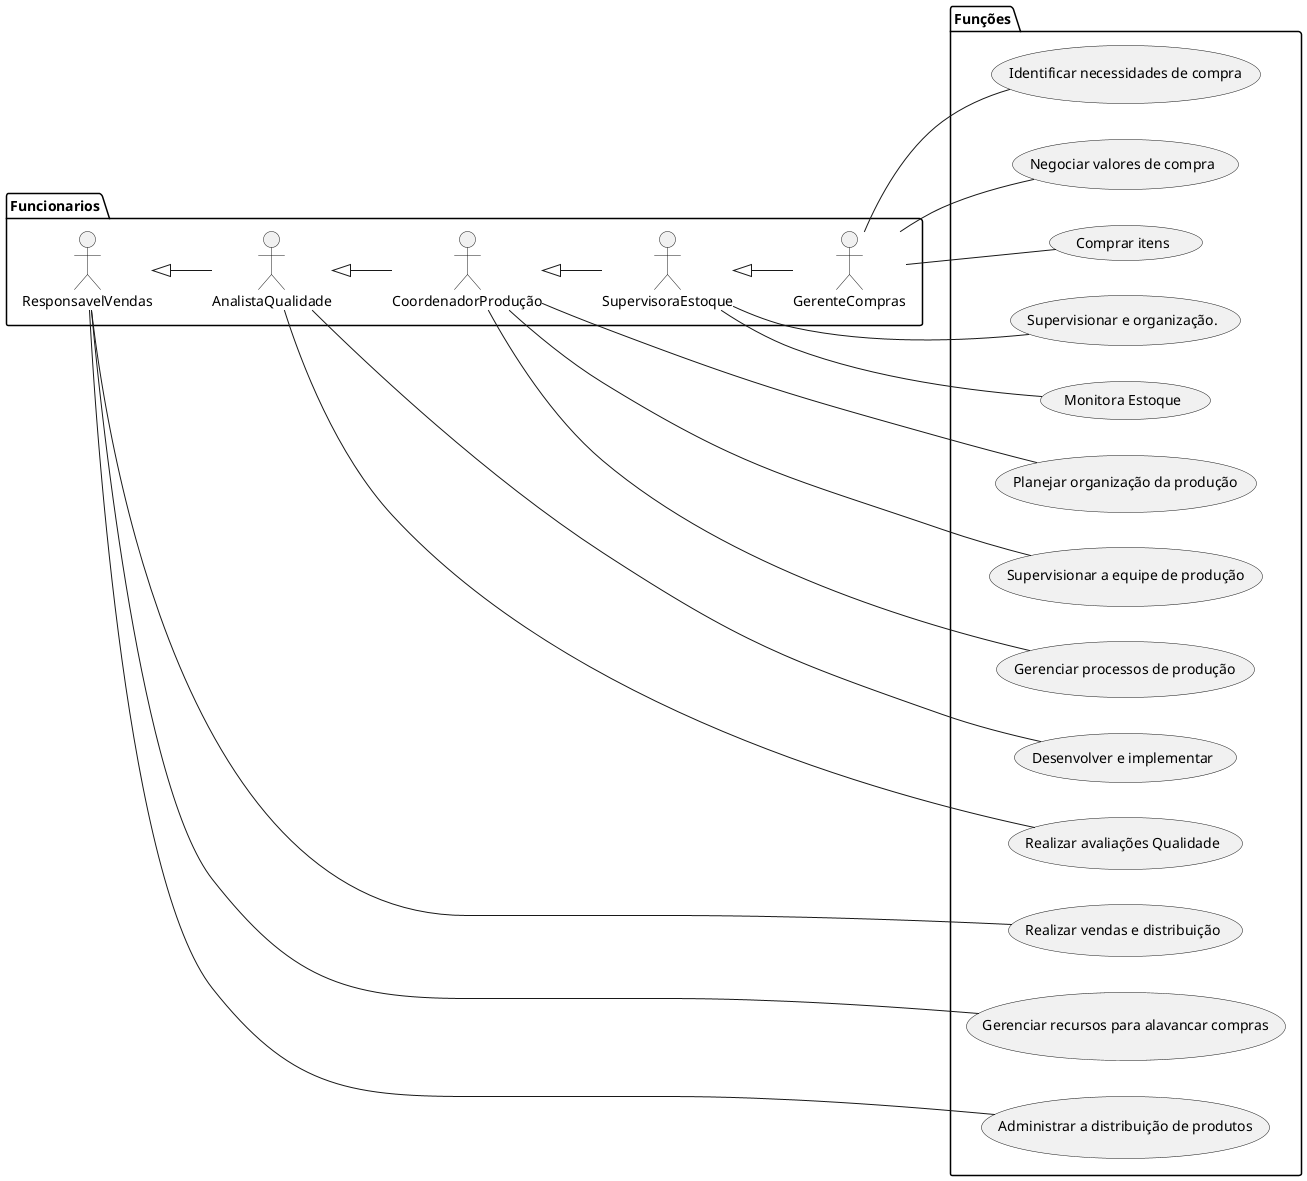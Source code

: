 @startuml
/'Aluno: Gerson K.Goulart/'
/'Caso de uso Delicias Gourmet
'/

left to right direction

 
package Funcionarios {
  
  actor GerenteCompras as Ger
  actor SupervisoraEstoque as Su
  actor CoordenadorProdução as Coo
  actor AnalistaQualidade as AQ
  actor ResponsavelVendas as RVD
  
}
package Funções {
  usecase "Identificar necessidades de compra" as UC1
  usecase "Negociar valores de compra" as UC2
  usecase "Comprar itens" as UC3
  usecase "Supervisionar e organização." as UC4
  usecase "Monitora Estoque" as UC5
  usecase "Planejar organização da produção" as UC6
  usecase "Supervisionar a equipe de produção" as UC7
  usecase "Gerenciar processos de produção" as UC8
  usecase "Desenvolver e implementar" as UC9
  usecase "Realizar avaliações Qualidade" as UC10
  usecase "Realizar vendas e distribuição" as UC11
  usecase "Gerenciar recursos para alavancar compras" as UC12
  usecase "Administrar a distribuição de produtos" as UC13

  (Ger)--(UC1)
  (Ger)--(UC2)
  (Ger)--(UC3)
  (Su)--(UC4)
  (Su)--(UC5)
  (Coo)--(UC6)
  (Coo)--(UC7)
  (Coo)--(UC8)
  (AQ) -- (UC9)
  (AQ) -- (UC10)
  (RVD) -- (UC11)
  (RVD) -- (UC12)
  (RVD) -- (UC13)

}


RVD <|-- AQ
AQ <|-- Coo
Coo <|-- Su
Su <|-- Ger
@enduml
  (UC1) .> (UC2) : include
  (UC3) .> (UC2) : <<extends>>